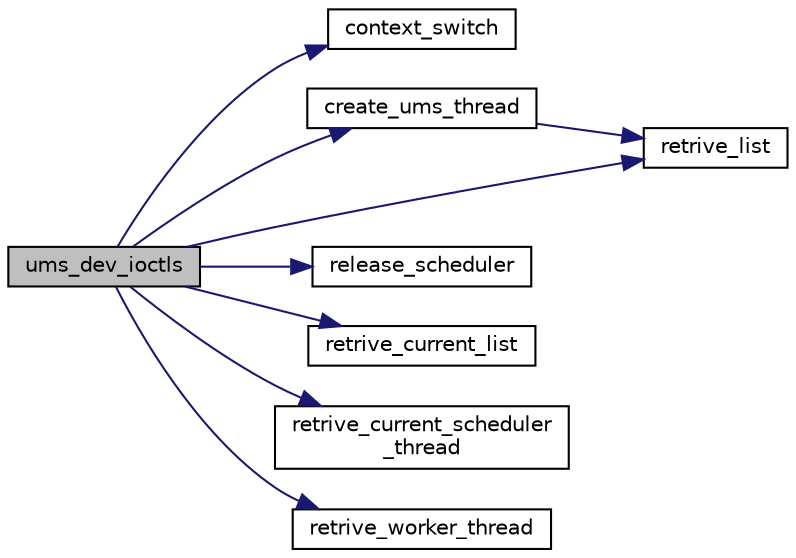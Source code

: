 digraph "ums_dev_ioctls"
{
 // LATEX_PDF_SIZE
  edge [fontname="Helvetica",fontsize="10",labelfontname="Helvetica",labelfontsize="10"];
  node [fontname="Helvetica",fontsize="10",shape=record];
  rankdir="LR";
  Node1 [label="ums_dev_ioctls",height=0.2,width=0.4,color="black", fillcolor="grey75", style="filled", fontcolor="black",tooltip=" "];
  Node1 -> Node2 [color="midnightblue",fontsize="10",style="solid",fontname="Helvetica"];
  Node2 [label="context_switch",height=0.2,width=0.4,color="black", fillcolor="white", style="filled",URL="$module__library_8c.html#adb205534057842908899c58cb8bd461b",tooltip=" "];
  Node1 -> Node3 [color="midnightblue",fontsize="10",style="solid",fontname="Helvetica"];
  Node3 [label="create_ums_thread",height=0.2,width=0.4,color="black", fillcolor="white", style="filled",URL="$module__library_8c.html#a85567f1e1b659aec9505998f9be3c846",tooltip=" "];
  Node3 -> Node4 [color="midnightblue",fontsize="10",style="solid",fontname="Helvetica"];
  Node4 [label="retrive_list",height=0.2,width=0.4,color="black", fillcolor="white", style="filled",URL="$module__library_8c.html#a319410af1cafe2259b74cfbb6ec33a25",tooltip=" "];
  Node1 -> Node5 [color="midnightblue",fontsize="10",style="solid",fontname="Helvetica"];
  Node5 [label="release_scheduler",height=0.2,width=0.4,color="black", fillcolor="white", style="filled",URL="$module__library_8c.html#a5c666dde19d483304778c0e7021c0cb0",tooltip=" "];
  Node1 -> Node6 [color="midnightblue",fontsize="10",style="solid",fontname="Helvetica"];
  Node6 [label="retrive_current_list",height=0.2,width=0.4,color="black", fillcolor="white", style="filled",URL="$module__library_8c.html#a8665b5174c1ba093125561797d0287c2",tooltip=" "];
  Node1 -> Node7 [color="midnightblue",fontsize="10",style="solid",fontname="Helvetica"];
  Node7 [label="retrive_current_scheduler\l_thread",height=0.2,width=0.4,color="black", fillcolor="white", style="filled",URL="$module__library_8c.html#a19fa8292d88726dc8a30781bc2bef489",tooltip=" "];
  Node1 -> Node4 [color="midnightblue",fontsize="10",style="solid",fontname="Helvetica"];
  Node1 -> Node8 [color="midnightblue",fontsize="10",style="solid",fontname="Helvetica"];
  Node8 [label="retrive_worker_thread",height=0.2,width=0.4,color="black", fillcolor="white", style="filled",URL="$module__library_8c.html#a81594faef69f0ed2b96b5e309e24e96e",tooltip=" "];
}
